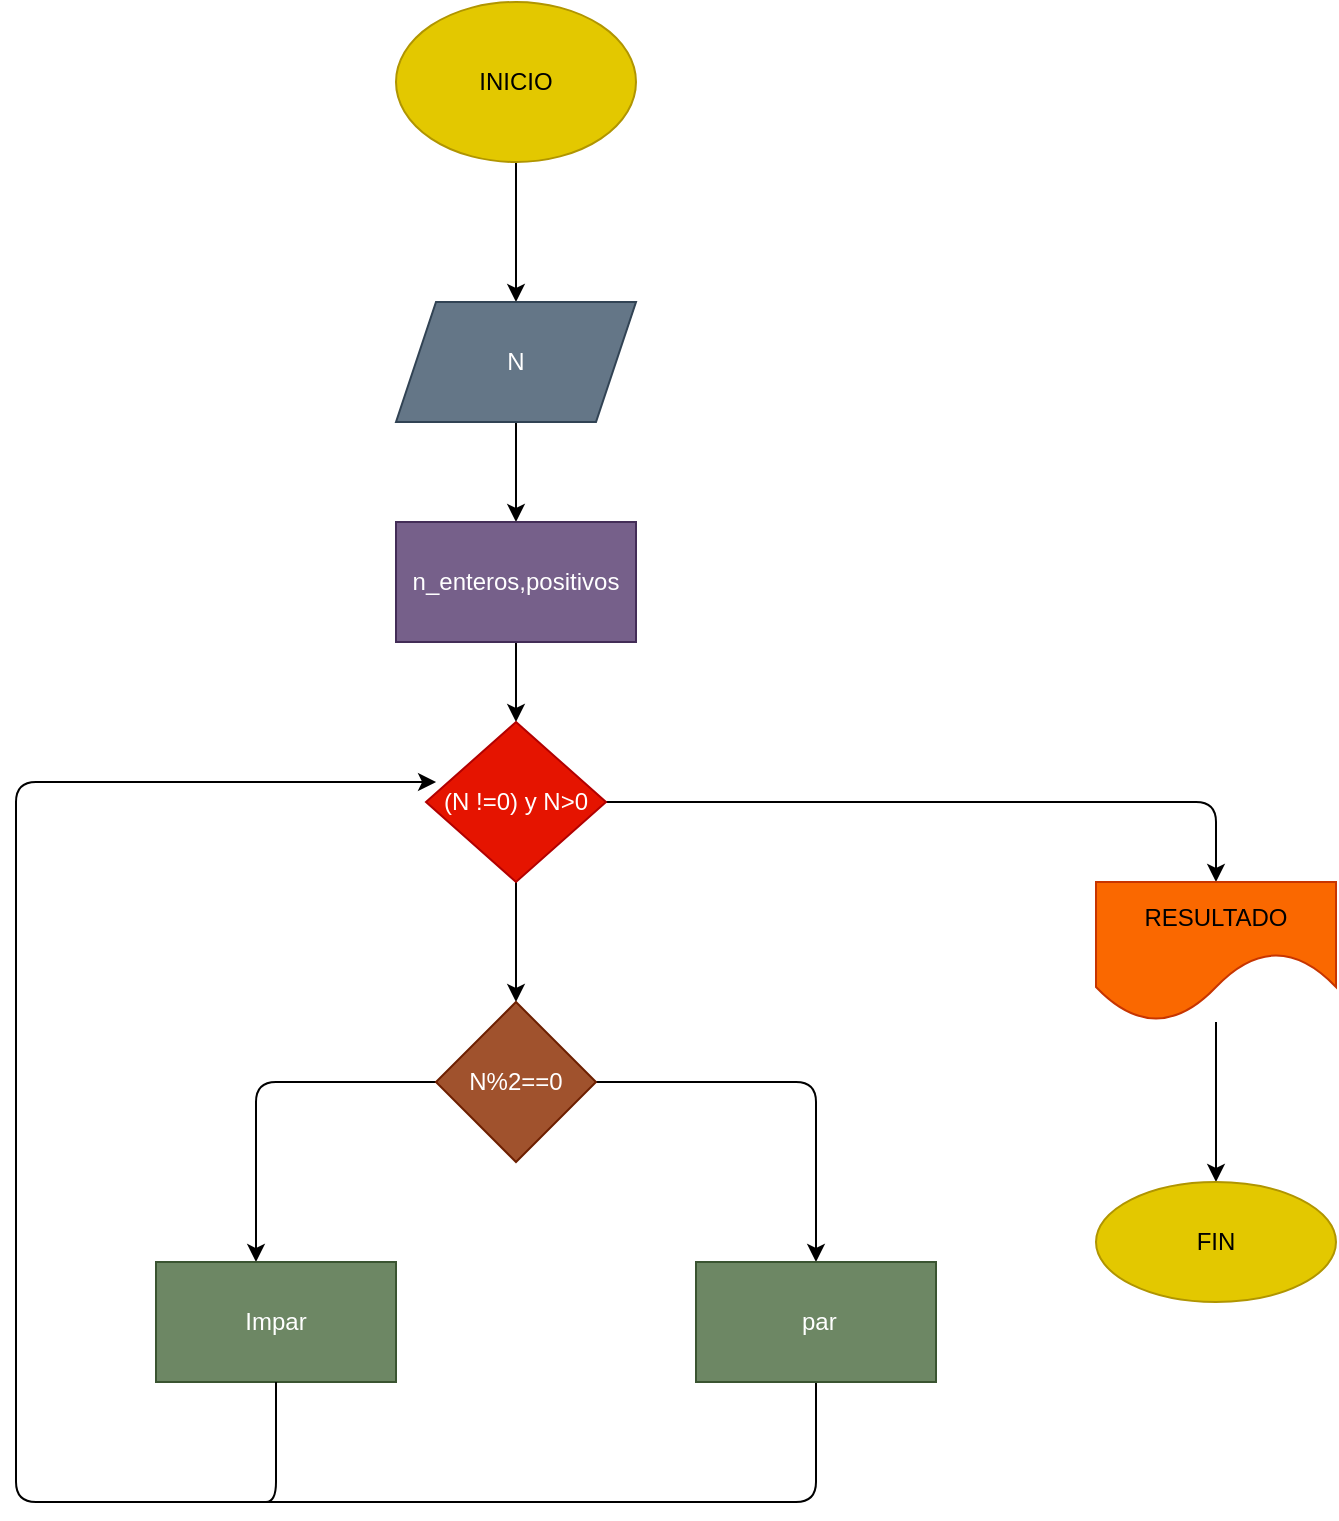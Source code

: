 <mxfile>
    <diagram id="nUimn4CS1L3SUn4Oq6wc" name="Página-1">
        <mxGraphModel dx="798" dy="354" grid="1" gridSize="10" guides="1" tooltips="1" connect="1" arrows="1" fold="1" page="1" pageScale="1" pageWidth="122200" pageHeight="112200" math="0" shadow="0">
            <root>
                <mxCell id="0"/>
                <mxCell id="1" parent="0"/>
                <mxCell id="4" value="" style="edgeStyle=none;html=1;" parent="1" source="2" target="3" edge="1">
                    <mxGeometry relative="1" as="geometry"/>
                </mxCell>
                <mxCell id="2" value="INICIO" style="ellipse;whiteSpace=wrap;html=1;fillColor=#e3c800;fontColor=#000000;strokeColor=#B09500;" parent="1" vertex="1">
                    <mxGeometry x="590" y="10" width="120" height="80" as="geometry"/>
                </mxCell>
                <mxCell id="6" value="" style="edgeStyle=none;html=1;" parent="1" source="3" target="5" edge="1">
                    <mxGeometry relative="1" as="geometry"/>
                </mxCell>
                <mxCell id="3" value="N" style="shape=parallelogram;perimeter=parallelogramPerimeter;whiteSpace=wrap;html=1;fixedSize=1;fillColor=#647687;fontColor=#ffffff;strokeColor=#314354;" parent="1" vertex="1">
                    <mxGeometry x="590" y="160" width="120" height="60" as="geometry"/>
                </mxCell>
                <mxCell id="7" style="edgeStyle=none;html=1;" parent="1" source="5" edge="1">
                    <mxGeometry relative="1" as="geometry">
                        <mxPoint x="650" y="370" as="targetPoint"/>
                    </mxGeometry>
                </mxCell>
                <mxCell id="5" value="n_enteros,positivos" style="whiteSpace=wrap;html=1;fillColor=#76608a;fontColor=#ffffff;strokeColor=#432D57;" parent="1" vertex="1">
                    <mxGeometry x="590" y="270" width="120" height="60" as="geometry"/>
                </mxCell>
                <mxCell id="9" style="edgeStyle=none;html=1;" parent="1" source="8" edge="1">
                    <mxGeometry relative="1" as="geometry">
                        <mxPoint x="650" y="510" as="targetPoint"/>
                    </mxGeometry>
                </mxCell>
                <mxCell id="23" style="edgeStyle=none;html=1;" edge="1" parent="1" source="8">
                    <mxGeometry relative="1" as="geometry">
                        <mxPoint x="1000" y="450" as="targetPoint"/>
                        <Array as="points">
                            <mxPoint x="1000" y="410"/>
                        </Array>
                    </mxGeometry>
                </mxCell>
                <mxCell id="8" value="(N !=0) y N&amp;gt;0" style="rhombus;whiteSpace=wrap;html=1;fillColor=#e51400;fontColor=#ffffff;strokeColor=#B20000;" parent="1" vertex="1">
                    <mxGeometry x="605" y="370" width="90" height="80" as="geometry"/>
                </mxCell>
                <mxCell id="13" style="edgeStyle=none;html=1;" parent="1" source="12" edge="1">
                    <mxGeometry relative="1" as="geometry">
                        <mxPoint x="800" y="640" as="targetPoint"/>
                        <Array as="points">
                            <mxPoint x="800" y="550"/>
                        </Array>
                    </mxGeometry>
                </mxCell>
                <mxCell id="15" style="edgeStyle=none;html=1;" parent="1" source="12" edge="1">
                    <mxGeometry relative="1" as="geometry">
                        <mxPoint x="520" y="640" as="targetPoint"/>
                        <Array as="points">
                            <mxPoint x="520" y="550"/>
                        </Array>
                    </mxGeometry>
                </mxCell>
                <mxCell id="12" value="N%2==0" style="rhombus;whiteSpace=wrap;html=1;fillColor=#a0522d;fontColor=#ffffff;strokeColor=#6D1F00;" parent="1" vertex="1">
                    <mxGeometry x="610" y="510" width="80" height="80" as="geometry"/>
                </mxCell>
                <mxCell id="22" style="edgeStyle=none;html=1;entryX=0.056;entryY=0.375;entryDx=0;entryDy=0;entryPerimeter=0;" parent="1" source="14" edge="1" target="8">
                    <mxGeometry relative="1" as="geometry">
                        <mxPoint x="400" y="370" as="targetPoint"/>
                        <Array as="points">
                            <mxPoint x="800" y="760"/>
                            <mxPoint x="400" y="760"/>
                            <mxPoint x="400" y="400"/>
                        </Array>
                    </mxGeometry>
                </mxCell>
                <mxCell id="14" value="&amp;nbsp;par" style="rounded=0;whiteSpace=wrap;html=1;fillColor=#6d8764;fontColor=#ffffff;strokeColor=#3A5431;" parent="1" vertex="1">
                    <mxGeometry x="740" y="640" width="120" height="60" as="geometry"/>
                </mxCell>
                <mxCell id="16" value="Impar" style="rounded=0;whiteSpace=wrap;html=1;fillColor=#6d8764;fontColor=#ffffff;strokeColor=#3A5431;" parent="1" vertex="1">
                    <mxGeometry x="470" y="640" width="120" height="60" as="geometry"/>
                </mxCell>
                <mxCell id="19" value="" style="endArrow=none;html=1;entryX=0.5;entryY=1;entryDx=0;entryDy=0;" parent="1" edge="1" target="16">
                    <mxGeometry width="50" height="50" relative="1" as="geometry">
                        <mxPoint x="520" y="760" as="sourcePoint"/>
                        <mxPoint x="520" y="710" as="targetPoint"/>
                        <Array as="points">
                            <mxPoint x="510" y="760"/>
                            <mxPoint x="530" y="760"/>
                        </Array>
                    </mxGeometry>
                </mxCell>
                <mxCell id="26" style="edgeStyle=none;html=1;" edge="1" parent="1" source="25">
                    <mxGeometry relative="1" as="geometry">
                        <mxPoint x="1000" y="600" as="targetPoint"/>
                    </mxGeometry>
                </mxCell>
                <mxCell id="25" value="RESULTADO" style="shape=document;whiteSpace=wrap;html=1;boundedLbl=1;size=0.5;fillColor=#fa6800;fontColor=#000000;strokeColor=#C73500;" vertex="1" parent="1">
                    <mxGeometry x="940" y="450" width="120" height="70" as="geometry"/>
                </mxCell>
                <mxCell id="27" value="FIN" style="ellipse;whiteSpace=wrap;html=1;fillColor=#e3c800;fontColor=#000000;strokeColor=#B09500;" vertex="1" parent="1">
                    <mxGeometry x="940" y="600" width="120" height="60" as="geometry"/>
                </mxCell>
            </root>
        </mxGraphModel>
    </diagram>
</mxfile>